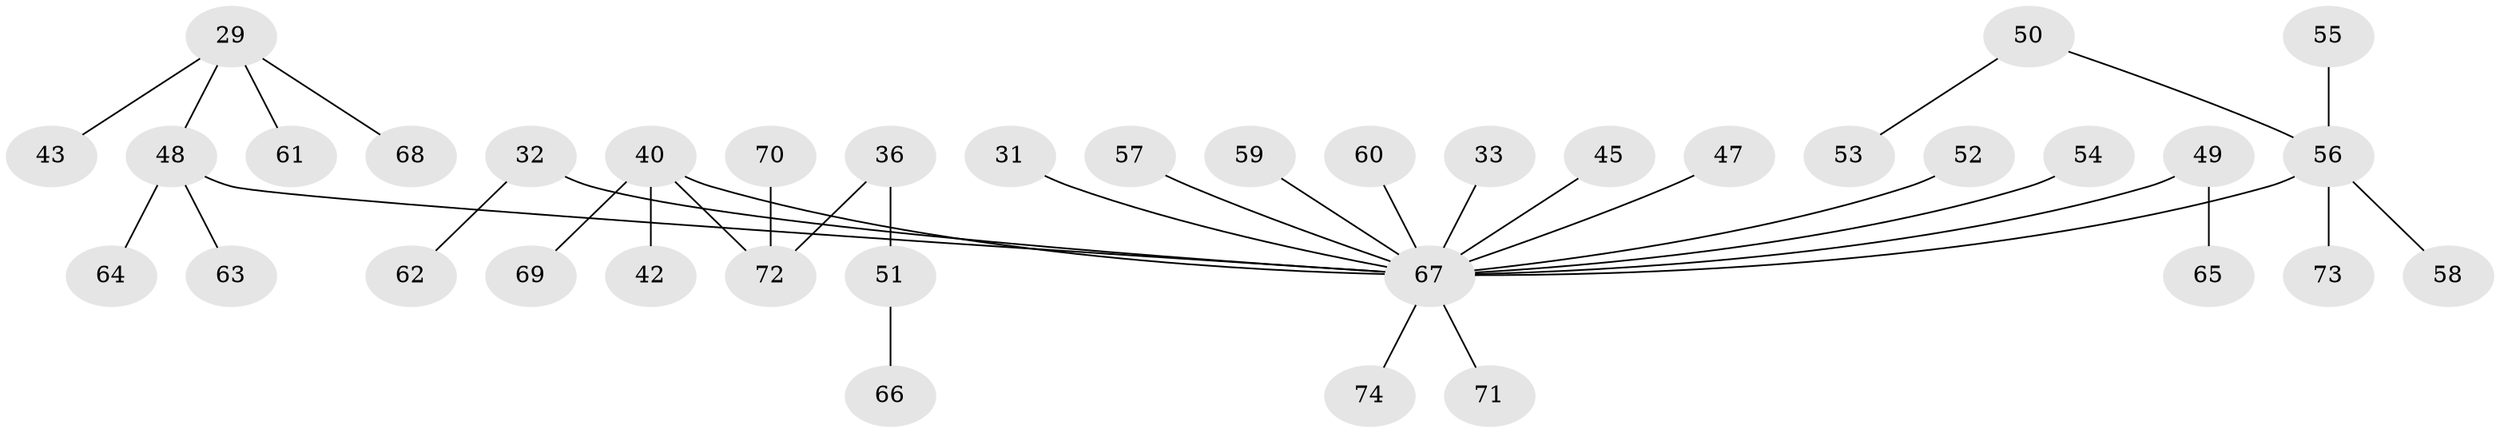 // original degree distribution, {5: 0.05405405405405406, 6: 0.02702702702702703, 4: 0.06756756756756757, 3: 0.0945945945945946, 2: 0.22972972972972974, 1: 0.527027027027027}
// Generated by graph-tools (version 1.1) at 2025/53/03/09/25 04:53:07]
// undirected, 37 vertices, 36 edges
graph export_dot {
graph [start="1"]
  node [color=gray90,style=filled];
  29;
  31;
  32;
  33 [super="+23"];
  36;
  40 [super="+19+20"];
  42;
  43;
  45;
  47;
  48 [super="+22+46+38"];
  49;
  50;
  51;
  52;
  53;
  54;
  55;
  56 [super="+18+34+44+35"];
  57;
  58;
  59;
  60;
  61;
  62;
  63;
  64;
  65;
  66;
  67 [super="+26+41+39"];
  68;
  69;
  70;
  71;
  72 [super="+28"];
  73;
  74;
  29 -- 43;
  29 -- 61;
  29 -- 68;
  29 -- 48;
  31 -- 67;
  32 -- 62;
  32 -- 67;
  33 -- 67;
  36 -- 51;
  36 -- 72;
  40 -- 69;
  40 -- 42;
  40 -- 67;
  40 -- 72;
  45 -- 67;
  47 -- 67;
  48 -- 64;
  48 -- 63;
  48 -- 67;
  49 -- 65;
  49 -- 67;
  50 -- 53;
  50 -- 56;
  51 -- 66;
  52 -- 67;
  54 -- 67;
  55 -- 56;
  56 -- 73;
  56 -- 58;
  56 -- 67;
  57 -- 67;
  59 -- 67;
  60 -- 67;
  67 -- 71;
  67 -- 74;
  70 -- 72;
}
